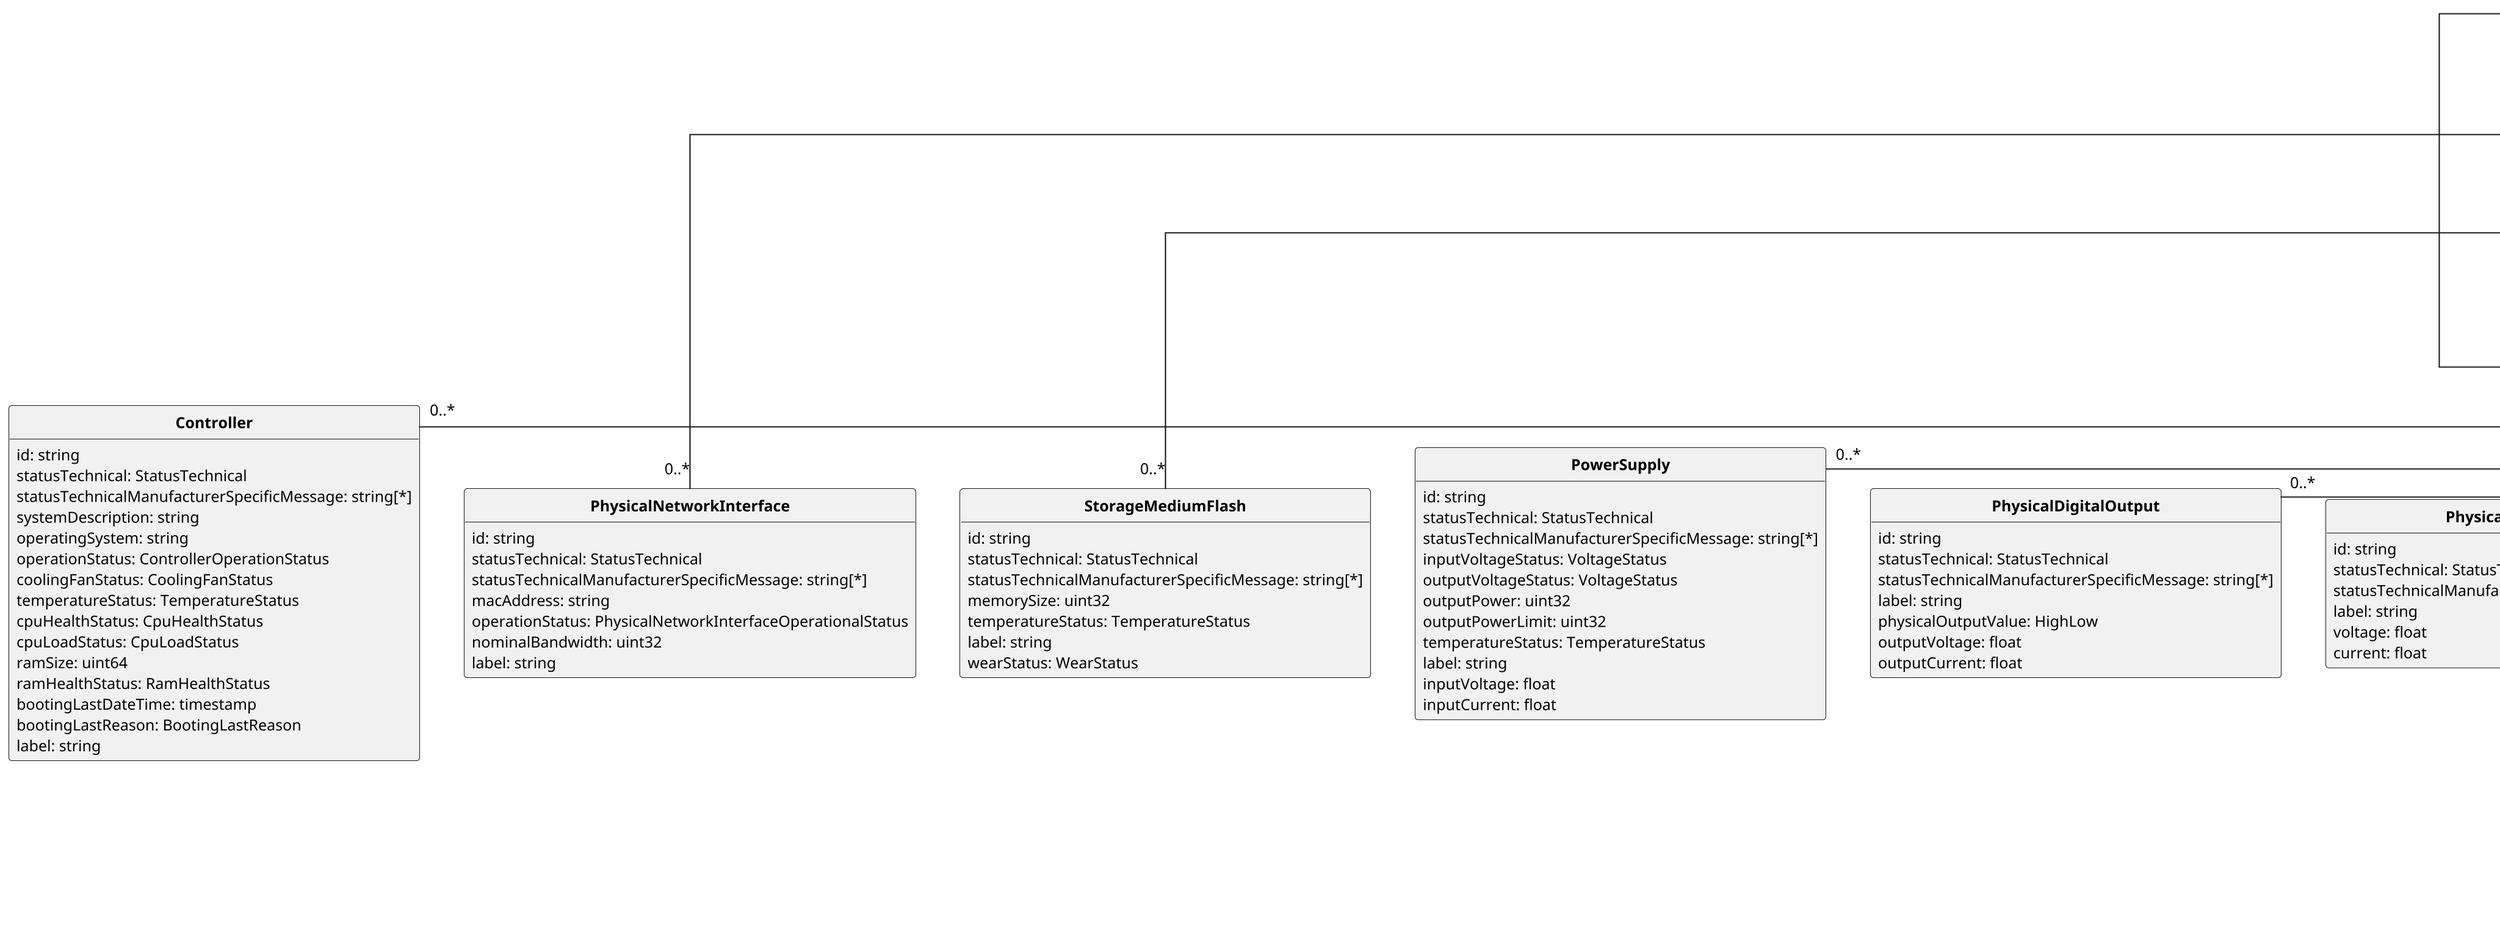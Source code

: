 @startuml
skinparam monochrome true
skinparam shadowing false
skinparam classAttributeIconSize 0
skinparam DefaultFontName arial
skinparam DefaultFontSize 12
skinparam ClassFontStyle bold
skinparam linetype ortho
skinparam dpi 200
hide empty fields
hide empty methods
hide circle

class Equipment {
 id: string
 statusTechnical: StatusTechnical
 statusTechnicalManufacturerSpecificMessage: string[*]
 manufacturer: string
 manufacturerModel: string
 serialNumber: string
 hardwareRevision: string
 softwareRevision: string
 replaceabityIndication: EquipmentReplaceabilityStatus
 manufacturingDateTime: timestamp
 label: string
 isTimeSynchronised: boolean
}

class Controller {
 id: string
 statusTechnical: StatusTechnical
 statusTechnicalManufacturerSpecificMessage: string[*]
 systemDescription: string
 operatingSystem: string
 operationStatus: ControllerOperationStatus
 coolingFanStatus: CoolingFanStatus
 temperatureStatus: TemperatureStatus
 cpuHealthStatus: CpuHealthStatus
 cpuLoadStatus: CpuLoadStatus
 ramSize: uint64
 ramHealthStatus: RamHealthStatus
 bootingLastDateTime: timestamp
 bootingLastReason: BootingLastReason
 label: string
}

class PhysicalNetworkInterface {
 id: string
 statusTechnical: StatusTechnical
 statusTechnicalManufacturerSpecificMessage: string[*]
 macAddress: string
 operationStatus: PhysicalNetworkInterfaceOperationalStatus
 nominalBandwidth: uint32
 label: string
}

class StorageMediumFlash {
 id: string
 statusTechnical: StatusTechnical
 statusTechnicalManufacturerSpecificMessage: string[*]
 memorySize: uint32
 temperatureStatus: TemperatureStatus
 label: string
 wearStatus: WearStatus
}

class PowerSupply {
 id: string
 statusTechnical: StatusTechnical
 statusTechnicalManufacturerSpecificMessage: string[*]
 inputVoltageStatus: VoltageStatus
 outputVoltageStatus: VoltageStatus
 outputPower: uint32
 outputPowerLimit: uint32
 temperatureStatus: TemperatureStatus
 label: string
 inputVoltage: float
 inputCurrent: float
}

class PhysicalDigitalOutput {
 id: string
 statusTechnical: StatusTechnical
 statusTechnicalManufacturerSpecificMessage: string[*]
 label: string
 physicalOutputValue: HighLow
 outputVoltage: float
 outputCurrent: float
}

class PhysicalAnalogOutput {
 id: string
 statusTechnical: StatusTechnical
 statusTechnicalManufacturerSpecificMessage: string[*]
 label: string
 voltage: float
 current: float
}

class PhysicalSeparatedOutput {
 id: string
 statusTechnical: StatusTechnical
 statusTechnicalManufacturerSpecificMessage: string[*]
 label: string
 outputValue: OutputValue
}

class PhysicalDigitalInput {
 id: string
 statusTechnical: StatusTechnical
 statusTechnicalManufacturerSpecificMessage: string[*]
 label: string
 physicalInputValue: HighLow
 inputVoltage: float
 inputCurrent: float
}

class PhysicalAnalogInput {
 id: string
 statusTechnical: StatusTechnical
 statusTechnicalManufacturerSpecificMessage: string[*]
 label: string
 voltage: float
 current: float
}

class PhysicalSeparatedInput {
 id: string
 statusTechnical: StatusTechnical
 statusTechnicalManufacturerSpecificMessage: string[*]
 label: string
 inputValue: InputValue
}

class AuxiliaryInput {
 id: string
 label: string
}

class InputSwitch {
 id: string
 label: string
 inputSwitchPosition: InputSwitchPosition
}

class InputButton {
 id: string
 label: string
 isPressed: boolean
}

Equipment *-- "0..*" Equipment
Equipment *-- "0..*" Controller
Equipment *-- "0..*" PhysicalNetworkInterface
Equipment *-- "0..*" StorageMediumFlash
Equipment *-- "0..*" PowerSupply
Equipment *-- "0..*" PhysicalDigitalOutput
Equipment *-- "0..*" PhysicalAnalogOutput
Equipment *-- "0..*" PhysicalSeparatedOutput
Equipment *-- "0..*" PhysicalDigitalInput
Equipment *-- "0..*" PhysicalAnalogInput
Equipment *-- "0..*" PhysicalSeparatedInput
Equipment *-- "0..*" InputSwitch
Equipment *-- "0..*" InputButton
InputSwitch *-- "1" AuxiliaryInput
InputButton *-- "1" AuxiliaryInput
@enduml
